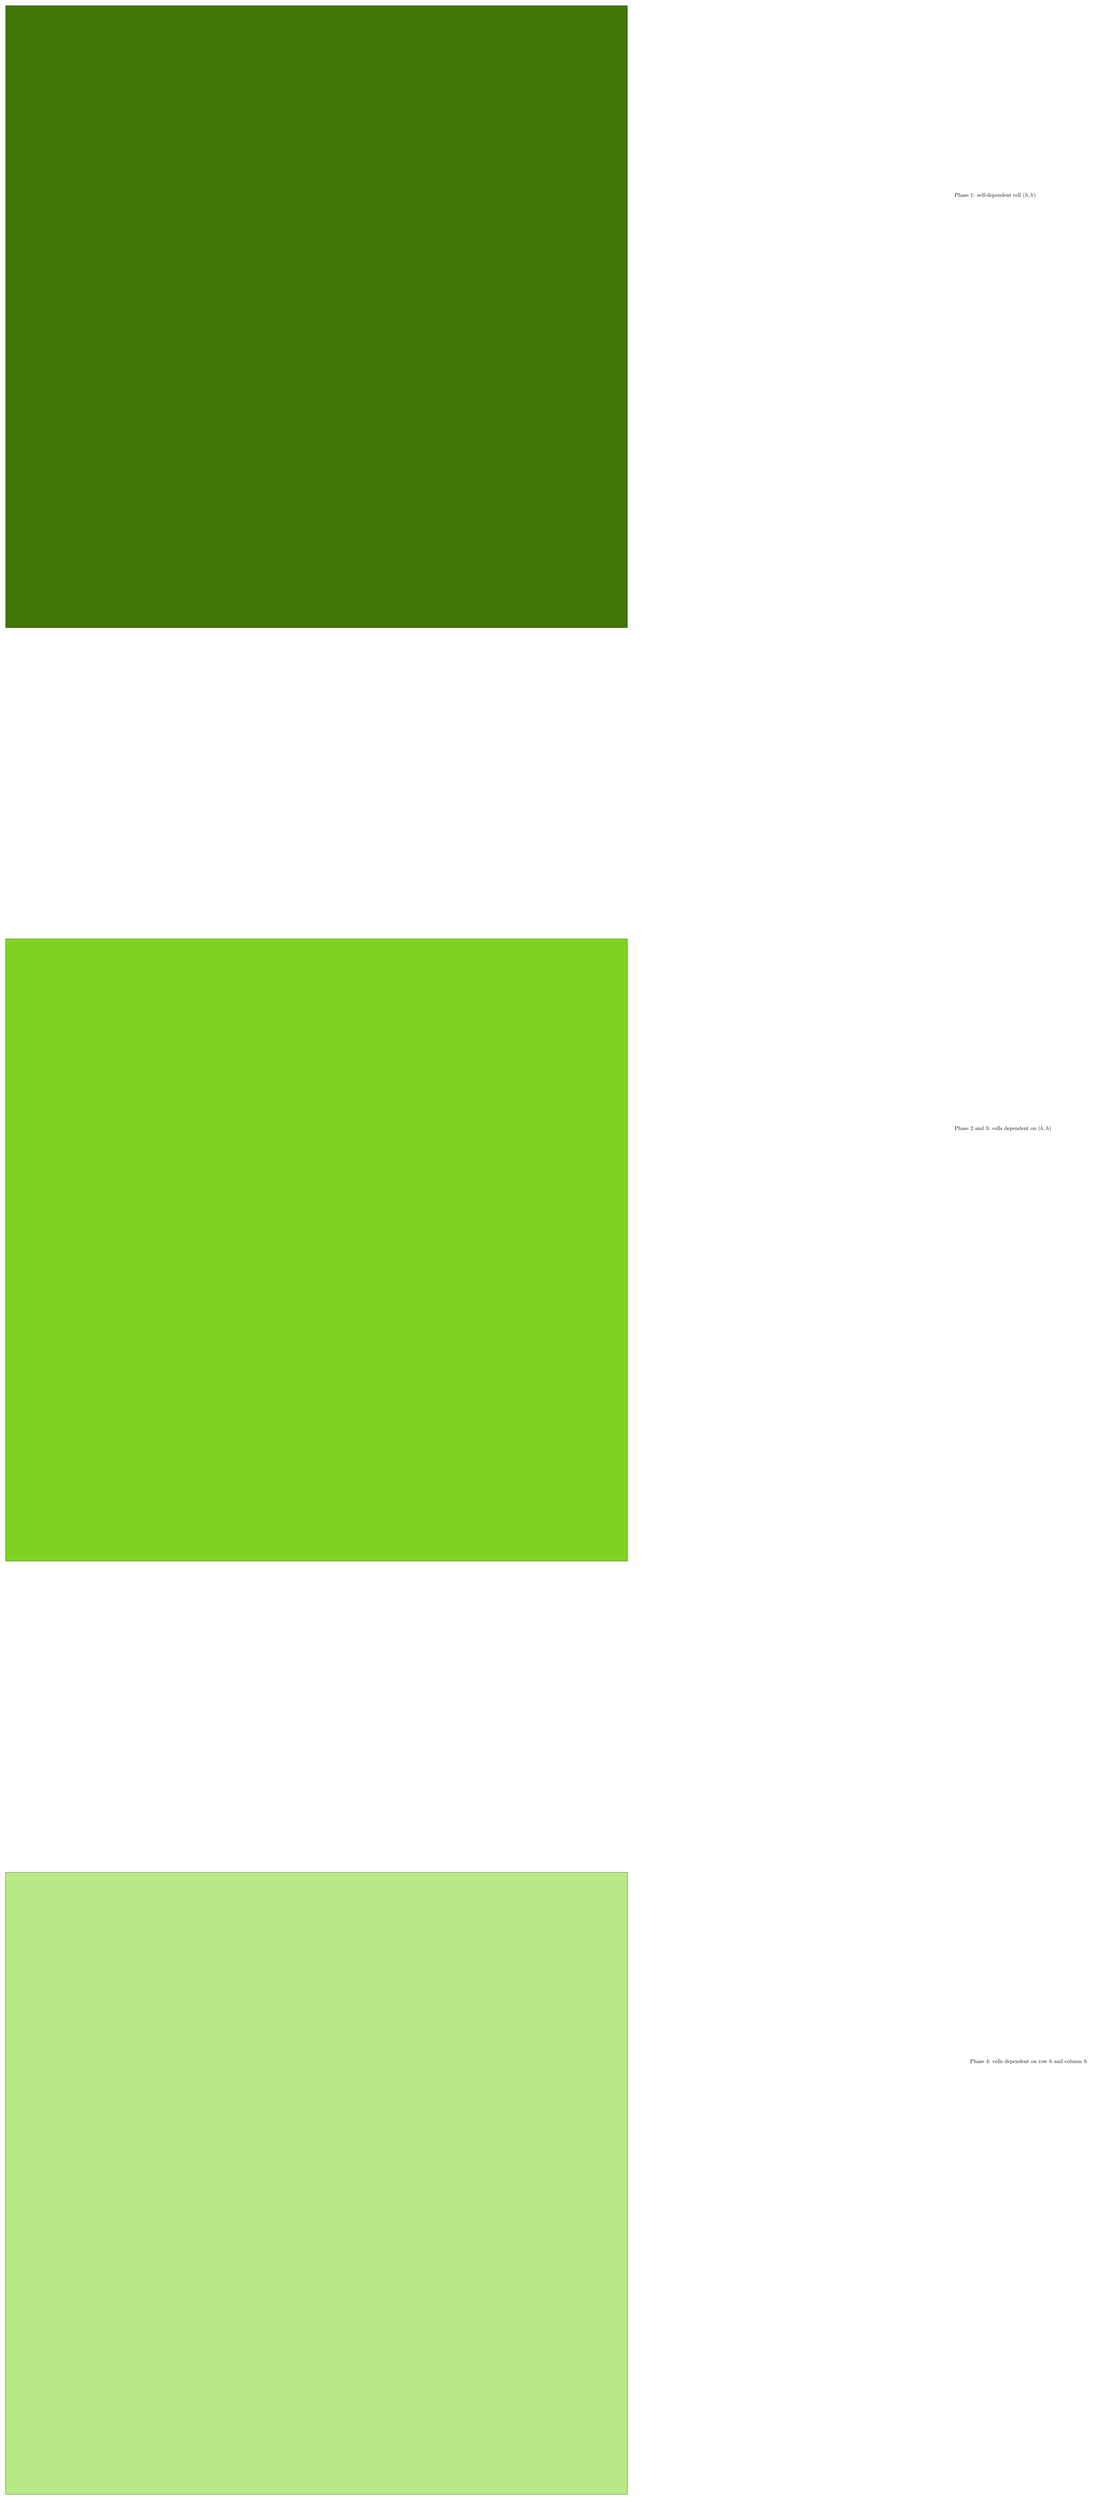 \begin{tikzpicture}[yscale=-1,xscale=1]
%uncomment if require: \path (0,226); %set diagram left start at 0, and has height of 226

%Shape: Rectangle [id:dp767562137981743]
    \draw  [fill={rgb, 255:red, 65; green, 117; blue, 5 }  ,fill opacity=1 ] (10,30) -- (50,30) -- (50,70) -- (10,70) -- cycle ;
%Shape: Rectangle [id:dp16271817762553908]
    \draw  [fill={rgb, 255:red, 126; green, 211; blue, 33 }  ,fill opacity=1 ] (10,90) -- (50,90) -- (50,130) -- (10,130) -- cycle ;
%Shape: Rectangle [id:dp9925798269702357]
    \draw  [fill={rgb, 255:red, 184; green, 233; blue, 134 }  ,fill opacity=1 ] (10,150) -- (50,150) -- (50,190) -- (10,190) -- cycle ;

% Text Node
    \draw (71,42) node [anchor=north west][inner sep=0.75pt]   [align=left] {Phase 1: self-dependent cell $\displaystyle ( h,h)$};
% Text Node
    \draw (71,102) node [anchor=north west][inner sep=0.75pt]   [align=left] {Phase 2 and 3: cells dependent on $\displaystyle ( h,h)$ \ $ $};
% Text Node
    \draw (72,162) node [anchor=north west][inner sep=0.75pt]   [align=left] {Phase 4: cells dependent on row $\displaystyle h$ and column $\displaystyle h$};


\end{tikzpicture}
